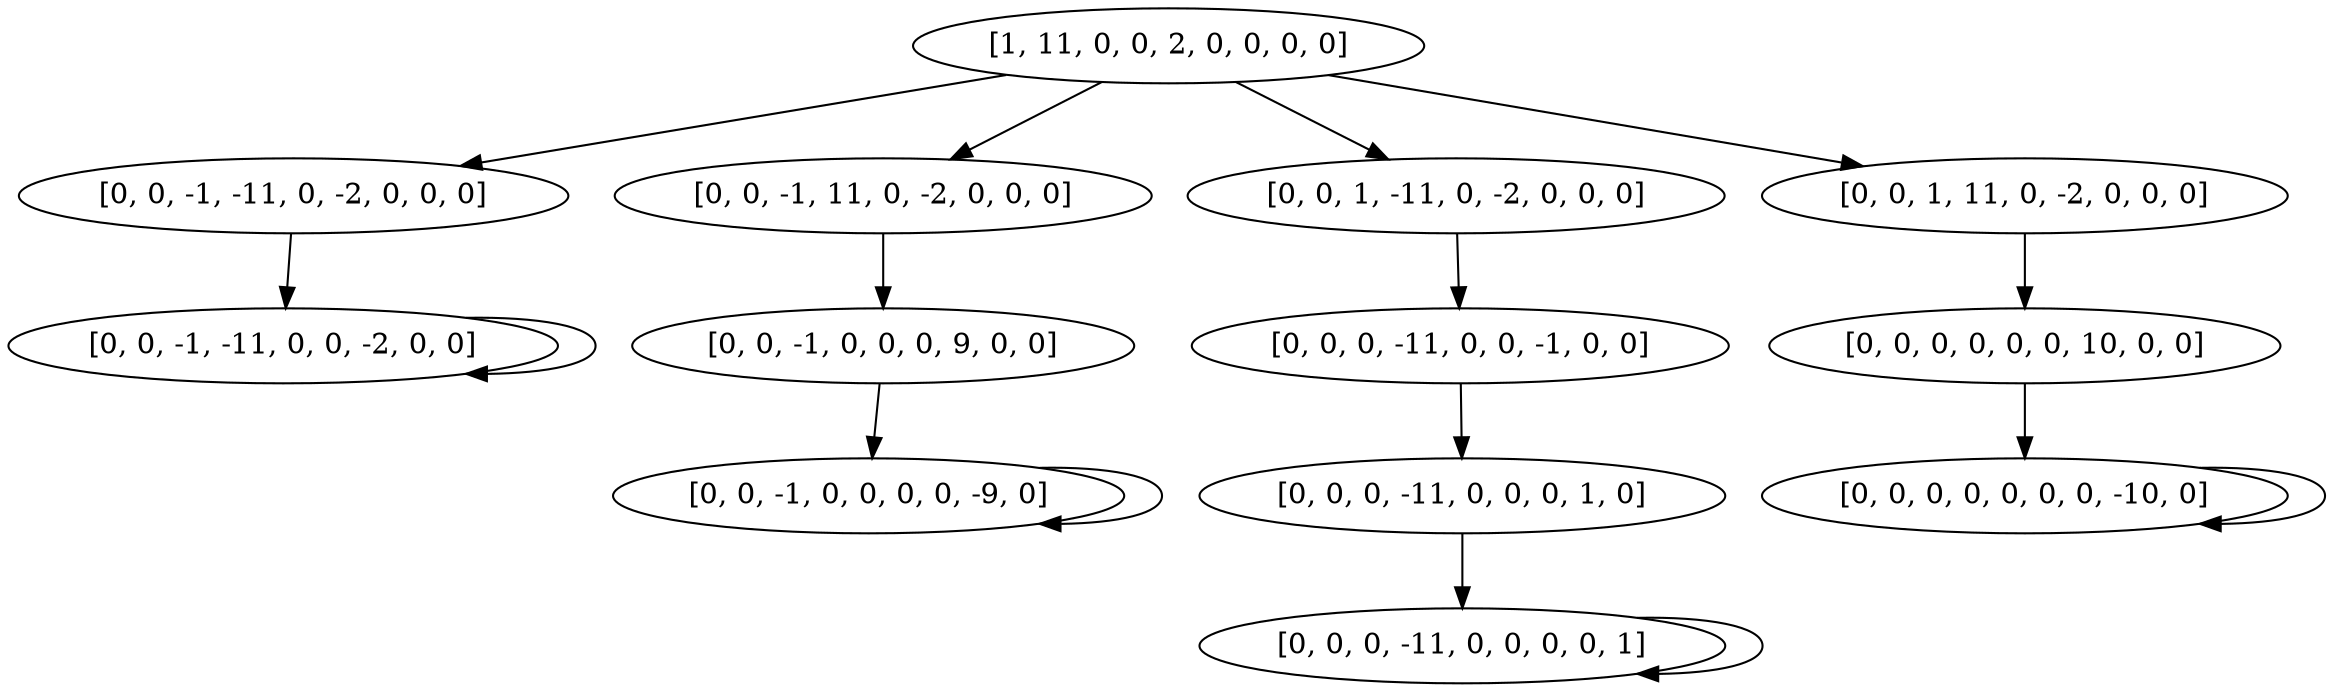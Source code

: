 digraph tree {
    "[1, 11, 0, 0, 2, 0, 0, 0, 0]";
    "[0, 0, -1, -11, 0, -2, 0, 0, 0]";
    "[0, 0, -1, -11, 0, 0, -2, 0, 0]";
    "[0, 0, -1, -11, 0, 0, -2, 0, 0]";
    "[0, 0, -1, 11, 0, -2, 0, 0, 0]";
    "[0, 0, -1, 0, 0, 0, 9, 0, 0]";
    "[0, 0, -1, 0, 0, 0, 0, -9, 0]";
    "[0, 0, -1, 0, 0, 0, 0, -9, 0]";
    "[0, 0, 1, -11, 0, -2, 0, 0, 0]";
    "[0, 0, 0, -11, 0, 0, -1, 0, 0]";
    "[0, 0, 0, -11, 0, 0, 0, 1, 0]";
    "[0, 0, 0, -11, 0, 0, 0, 0, 1]";
    "[0, 0, 0, -11, 0, 0, 0, 0, 1]";
    "[0, 0, 1, 11, 0, -2, 0, 0, 0]";
    "[0, 0, 0, 0, 0, 0, 10, 0, 0]";
    "[0, 0, 0, 0, 0, 0, 0, -10, 0]";
    "[0, 0, 0, 0, 0, 0, 0, -10, 0]";
    "[1, 11, 0, 0, 2, 0, 0, 0, 0]" -> "[0, 0, -1, -11, 0, -2, 0, 0, 0]";
    "[1, 11, 0, 0, 2, 0, 0, 0, 0]" -> "[0, 0, -1, 11, 0, -2, 0, 0, 0]";
    "[1, 11, 0, 0, 2, 0, 0, 0, 0]" -> "[0, 0, 1, -11, 0, -2, 0, 0, 0]";
    "[1, 11, 0, 0, 2, 0, 0, 0, 0]" -> "[0, 0, 1, 11, 0, -2, 0, 0, 0]";
    "[0, 0, -1, -11, 0, -2, 0, 0, 0]" -> "[0, 0, -1, -11, 0, 0, -2, 0, 0]";
    "[0, 0, -1, -11, 0, 0, -2, 0, 0]" -> "[0, 0, -1, -11, 0, 0, -2, 0, 0]";
    "[0, 0, -1, 11, 0, -2, 0, 0, 0]" -> "[0, 0, -1, 0, 0, 0, 9, 0, 0]";
    "[0, 0, -1, 0, 0, 0, 9, 0, 0]" -> "[0, 0, -1, 0, 0, 0, 0, -9, 0]";
    "[0, 0, -1, 0, 0, 0, 0, -9, 0]" -> "[0, 0, -1, 0, 0, 0, 0, -9, 0]";
    "[0, 0, 1, -11, 0, -2, 0, 0, 0]" -> "[0, 0, 0, -11, 0, 0, -1, 0, 0]";
    "[0, 0, 0, -11, 0, 0, -1, 0, 0]" -> "[0, 0, 0, -11, 0, 0, 0, 1, 0]";
    "[0, 0, 0, -11, 0, 0, 0, 1, 0]" -> "[0, 0, 0, -11, 0, 0, 0, 0, 1]";
    "[0, 0, 0, -11, 0, 0, 0, 0, 1]" -> "[0, 0, 0, -11, 0, 0, 0, 0, 1]";
    "[0, 0, 1, 11, 0, -2, 0, 0, 0]" -> "[0, 0, 0, 0, 0, 0, 10, 0, 0]";
    "[0, 0, 0, 0, 0, 0, 10, 0, 0]" -> "[0, 0, 0, 0, 0, 0, 0, -10, 0]";
    "[0, 0, 0, 0, 0, 0, 0, -10, 0]" -> "[0, 0, 0, 0, 0, 0, 0, -10, 0]";
}
